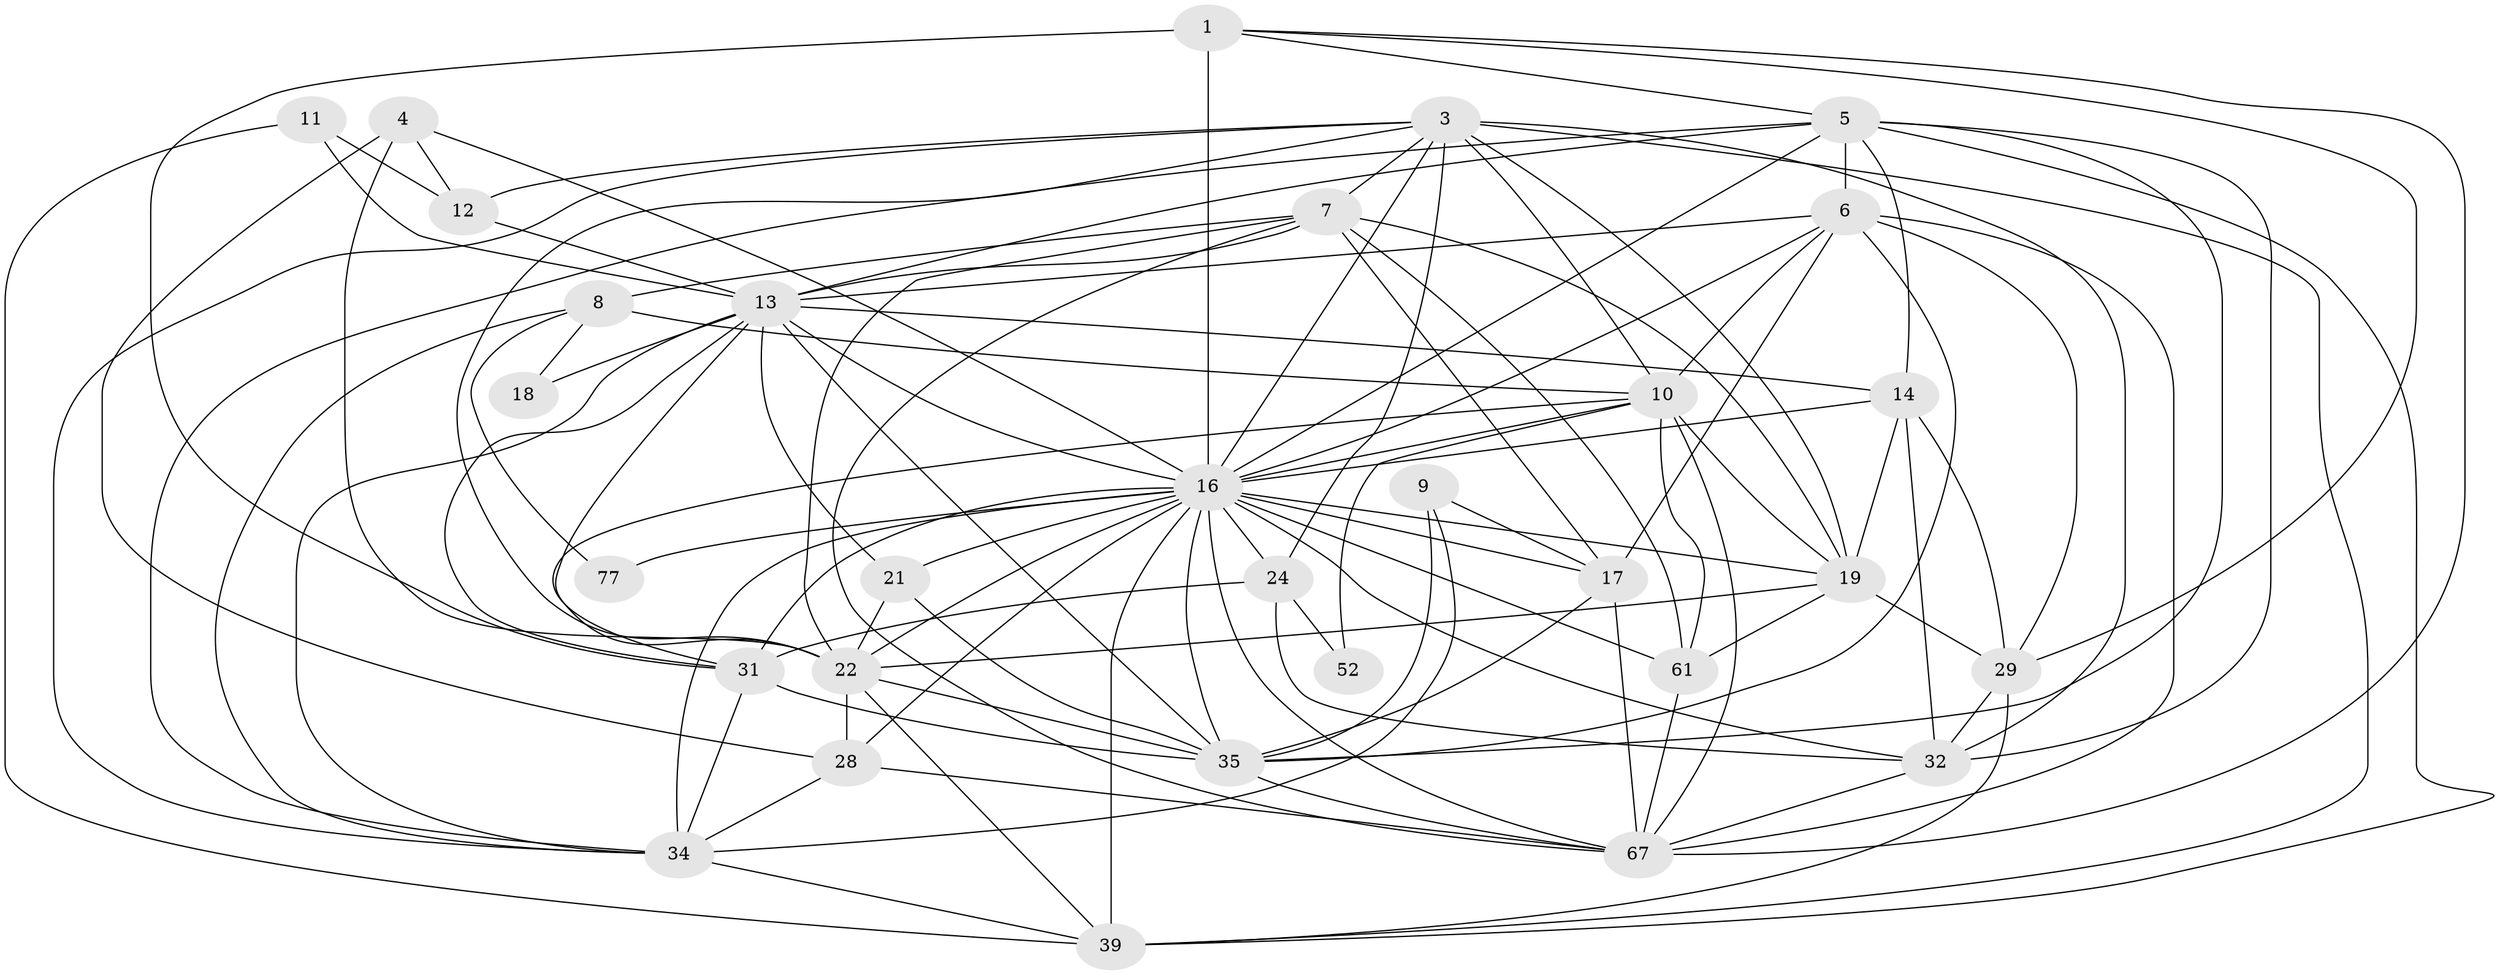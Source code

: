 // original degree distribution, {6: 0.07547169811320754, 3: 0.27358490566037735, 5: 0.19811320754716982, 4: 0.29245283018867924, 2: 0.11320754716981132, 7: 0.03773584905660377, 8: 0.009433962264150943}
// Generated by graph-tools (version 1.1) at 2025/19/03/04/25 18:19:02]
// undirected, 31 vertices, 107 edges
graph export_dot {
graph [start="1"]
  node [color=gray90,style=filled];
  1 [super="+53+2+15"];
  3 [super="+89+95+27+79"];
  4 [super="+65+57"];
  5 [super="+90+30"];
  6 [super="+48+26"];
  7 [super="+71+45"];
  8 [super="+73+59"];
  9;
  10 [super="+42+46"];
  11;
  12 [super="+81"];
  13 [super="+38"];
  14 [super="+20"];
  16 [super="+98+33+23"];
  17 [super="+97"];
  18;
  19 [super="+51+37"];
  21 [super="+69"];
  22 [super="+49+104+75+86"];
  24 [super="+92"];
  28 [super="+100"];
  29;
  31 [super="+56"];
  32 [super="+47"];
  34 [super="+40"];
  35 [super="+76+78+41+101"];
  39 [super="+72+74"];
  52;
  61 [super="+82+99"];
  67 [super="+85+87+93"];
  77;
  1 -- 31;
  1 -- 67;
  1 -- 29;
  1 -- 16 [weight=3];
  1 -- 5;
  3 -- 7 [weight=2];
  3 -- 19;
  3 -- 24;
  3 -- 12;
  3 -- 22;
  3 -- 34;
  3 -- 32;
  3 -- 10;
  3 -- 39 [weight=2];
  3 -- 16;
  4 -- 28;
  4 -- 22 [weight=2];
  4 -- 12;
  4 -- 16;
  5 -- 35;
  5 -- 32;
  5 -- 13;
  5 -- 16;
  5 -- 34;
  5 -- 6;
  5 -- 39;
  5 -- 14;
  6 -- 10;
  6 -- 17;
  6 -- 29;
  6 -- 67;
  6 -- 35;
  6 -- 16;
  6 -- 13 [weight=3];
  7 -- 67;
  7 -- 8 [weight=2];
  7 -- 22;
  7 -- 17;
  7 -- 61;
  7 -- 13;
  7 -- 19 [weight=2];
  8 -- 34;
  8 -- 18;
  8 -- 77;
  8 -- 10;
  9 -- 34;
  9 -- 35;
  9 -- 17;
  10 -- 19 [weight=3];
  10 -- 61;
  10 -- 31;
  10 -- 52;
  10 -- 67 [weight=2];
  10 -- 16;
  11 -- 39;
  11 -- 12;
  11 -- 13;
  12 -- 13;
  13 -- 14;
  13 -- 34;
  13 -- 35;
  13 -- 16;
  13 -- 18;
  13 -- 21;
  13 -- 22;
  13 -- 31;
  14 -- 32;
  14 -- 29;
  14 -- 16 [weight=2];
  14 -- 19;
  16 -- 39 [weight=3];
  16 -- 67 [weight=2];
  16 -- 24;
  16 -- 21 [weight=2];
  16 -- 77 [weight=2];
  16 -- 17 [weight=3];
  16 -- 19 [weight=3];
  16 -- 22 [weight=2];
  16 -- 28;
  16 -- 32;
  16 -- 35;
  16 -- 61;
  16 -- 34;
  16 -- 31;
  17 -- 67;
  17 -- 35;
  19 -- 61 [weight=2];
  19 -- 22;
  19 -- 29;
  21 -- 35 [weight=2];
  21 -- 22;
  22 -- 39;
  22 -- 28;
  22 -- 35 [weight=2];
  24 -- 31;
  24 -- 32;
  24 -- 52;
  28 -- 34;
  28 -- 67;
  29 -- 32;
  29 -- 39;
  31 -- 34;
  31 -- 35;
  32 -- 67;
  34 -- 39;
  35 -- 67;
  61 -- 67;
}
